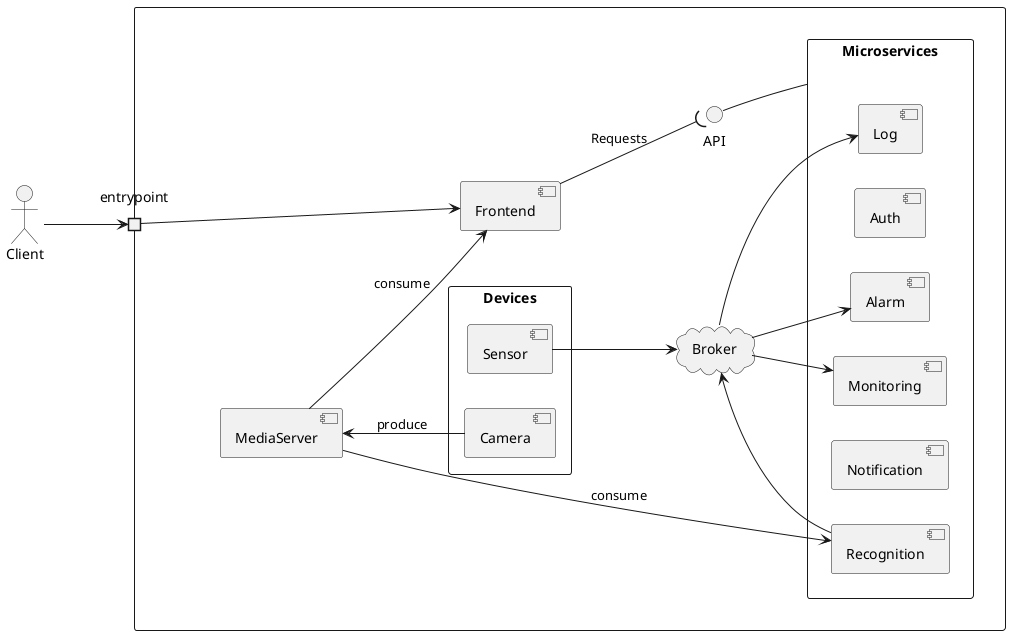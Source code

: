 @startuml

left to right direction

rectangle {
    portin entrypoint

cloud Broker

rectangle Microservices {
    component Monitoring
    component Auth
    component Alarm
    component Log

    component Notification
    component Recognition

}
component MediaServer
component Frontend
rectangle "Devices" {
    component Sensor
    component Camera
}
interface API
Microservices -up- API
Frontend --( API : Requests


Broker <-- Recognition
Broker --> Monitoring
Broker --> Log
Broker --> Alarm
Broker <-up- Sensor

MediaServer <-- Camera : produce
MediaServer --> Frontend: consume
MediaServer --> Recognition: consume
}

actor Client
Client --> entrypoint
entrypoint --> Frontend


@enduml
